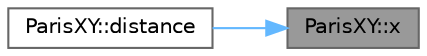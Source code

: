 digraph "ParisXY::x"
{
 // LATEX_PDF_SIZE
  bgcolor="transparent";
  edge [fontname=Helvetica,fontsize=10,labelfontname=Helvetica,labelfontsize=10];
  node [fontname=Helvetica,fontsize=10,shape=box,height=0.2,width=0.4];
  rankdir="RL";
  Node1 [id="Node000001",label="ParisXY::x",height=0.2,width=0.4,color="gray40", fillcolor="grey60", style="filled", fontcolor="black",tooltip=" "];
  Node1 -> Node2 [id="edge1_Node000001_Node000002",dir="back",color="steelblue1",style="solid",tooltip=" "];
  Node2 [id="Node000002",label="ParisXY::distance",height=0.2,width=0.4,color="grey40", fillcolor="white", style="filled",URL="$class_paris_x_y.html#a955a78d00e21b9b1d18ae14bab35a603",tooltip=" "];
}
